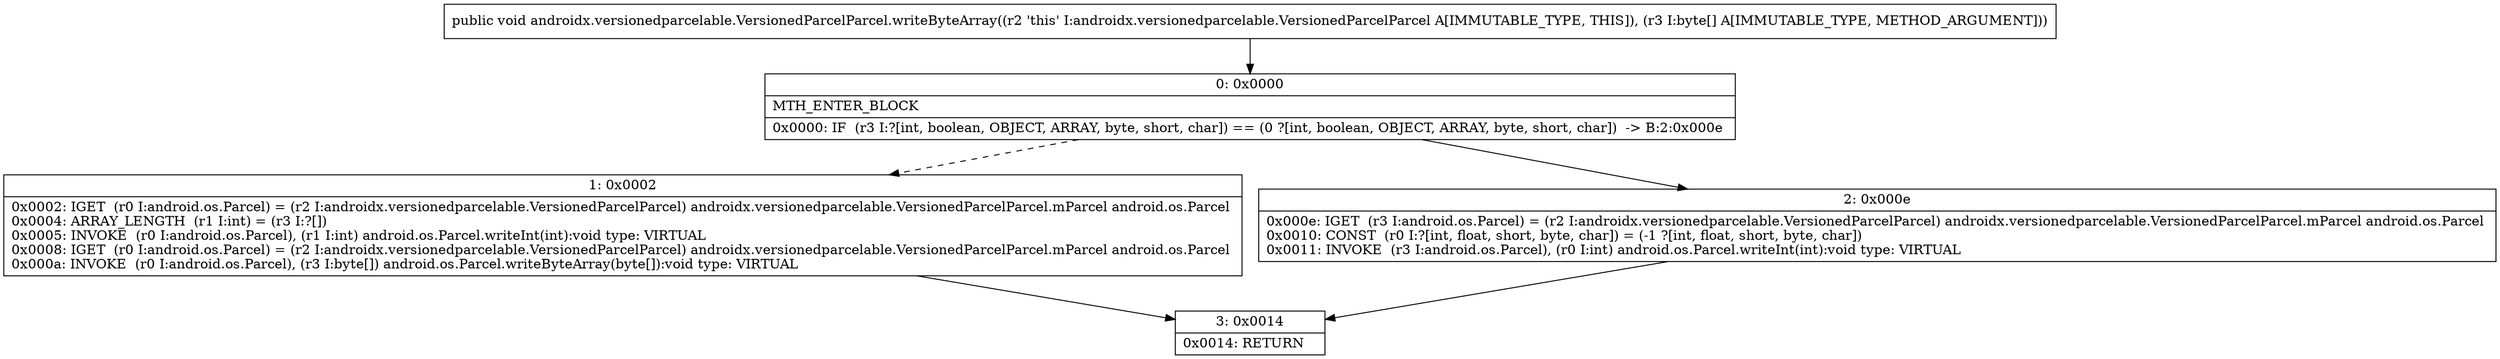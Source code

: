 digraph "CFG forandroidx.versionedparcelable.VersionedParcelParcel.writeByteArray([B)V" {
Node_0 [shape=record,label="{0\:\ 0x0000|MTH_ENTER_BLOCK\l|0x0000: IF  (r3 I:?[int, boolean, OBJECT, ARRAY, byte, short, char]) == (0 ?[int, boolean, OBJECT, ARRAY, byte, short, char])  \-\> B:2:0x000e \l}"];
Node_1 [shape=record,label="{1\:\ 0x0002|0x0002: IGET  (r0 I:android.os.Parcel) = (r2 I:androidx.versionedparcelable.VersionedParcelParcel) androidx.versionedparcelable.VersionedParcelParcel.mParcel android.os.Parcel \l0x0004: ARRAY_LENGTH  (r1 I:int) = (r3 I:?[]) \l0x0005: INVOKE  (r0 I:android.os.Parcel), (r1 I:int) android.os.Parcel.writeInt(int):void type: VIRTUAL \l0x0008: IGET  (r0 I:android.os.Parcel) = (r2 I:androidx.versionedparcelable.VersionedParcelParcel) androidx.versionedparcelable.VersionedParcelParcel.mParcel android.os.Parcel \l0x000a: INVOKE  (r0 I:android.os.Parcel), (r3 I:byte[]) android.os.Parcel.writeByteArray(byte[]):void type: VIRTUAL \l}"];
Node_2 [shape=record,label="{2\:\ 0x000e|0x000e: IGET  (r3 I:android.os.Parcel) = (r2 I:androidx.versionedparcelable.VersionedParcelParcel) androidx.versionedparcelable.VersionedParcelParcel.mParcel android.os.Parcel \l0x0010: CONST  (r0 I:?[int, float, short, byte, char]) = (\-1 ?[int, float, short, byte, char]) \l0x0011: INVOKE  (r3 I:android.os.Parcel), (r0 I:int) android.os.Parcel.writeInt(int):void type: VIRTUAL \l}"];
Node_3 [shape=record,label="{3\:\ 0x0014|0x0014: RETURN   \l}"];
MethodNode[shape=record,label="{public void androidx.versionedparcelable.VersionedParcelParcel.writeByteArray((r2 'this' I:androidx.versionedparcelable.VersionedParcelParcel A[IMMUTABLE_TYPE, THIS]), (r3 I:byte[] A[IMMUTABLE_TYPE, METHOD_ARGUMENT])) }"];
MethodNode -> Node_0;
Node_0 -> Node_1[style=dashed];
Node_0 -> Node_2;
Node_1 -> Node_3;
Node_2 -> Node_3;
}

